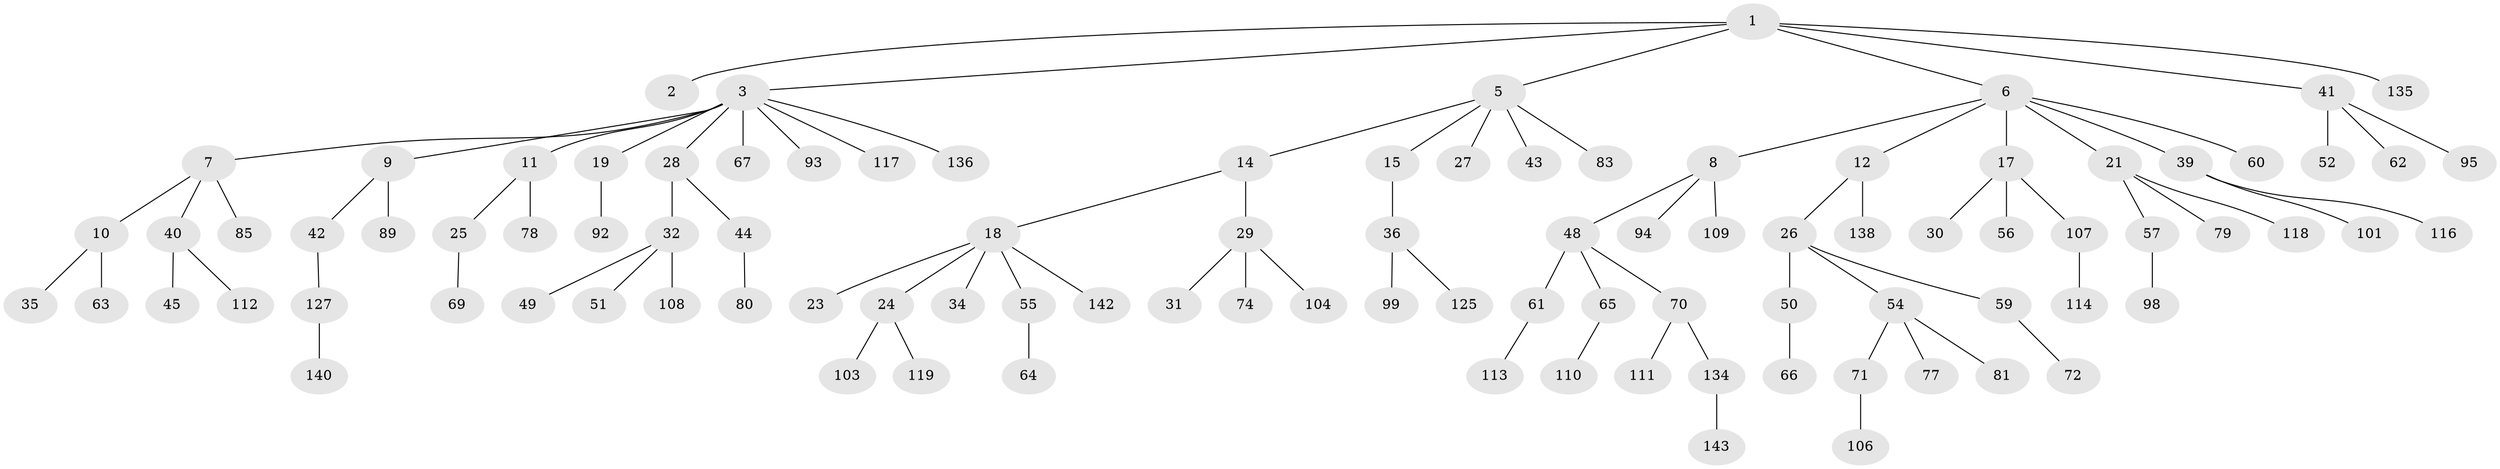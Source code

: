 // Generated by graph-tools (version 1.1) at 2025/52/02/27/25 19:52:10]
// undirected, 99 vertices, 98 edges
graph export_dot {
graph [start="1"]
  node [color=gray90,style=filled];
  1 [super="+90"];
  2 [super="+88"];
  3 [super="+4"];
  5 [super="+38"];
  6 [super="+13"];
  7 [super="+22"];
  8 [super="+46"];
  9 [super="+84"];
  10 [super="+20"];
  11 [super="+16"];
  12;
  14 [super="+147"];
  15;
  17 [super="+37"];
  18 [super="+139"];
  19 [super="+82"];
  21 [super="+76"];
  23;
  24 [super="+141"];
  25 [super="+130"];
  26 [super="+33"];
  27 [super="+105"];
  28;
  29 [super="+128"];
  30;
  31;
  32 [super="+126"];
  34 [super="+87"];
  35;
  36 [super="+47"];
  39;
  40 [super="+131"];
  41;
  42;
  43;
  44 [super="+53"];
  45;
  48 [super="+73"];
  49;
  50 [super="+123"];
  51;
  52 [super="+97"];
  54 [super="+120"];
  55 [super="+68"];
  56 [super="+58"];
  57 [super="+146"];
  59;
  60 [super="+121"];
  61;
  62;
  63;
  64 [super="+75"];
  65;
  66;
  67 [super="+86"];
  69;
  70 [super="+100"];
  71;
  72 [super="+102"];
  74 [super="+144"];
  77 [super="+91"];
  78 [super="+132"];
  79;
  80;
  81;
  83 [super="+96"];
  85 [super="+115"];
  89;
  92;
  93;
  94;
  95;
  98 [super="+122"];
  99;
  101;
  103;
  104 [super="+145"];
  106;
  107;
  108;
  109 [super="+133"];
  110;
  111 [super="+129"];
  112;
  113;
  114;
  116;
  117 [super="+124"];
  118;
  119;
  125;
  127 [super="+137"];
  134;
  135;
  136;
  138;
  140;
  142;
  143;
  1 -- 2;
  1 -- 3;
  1 -- 5;
  1 -- 6;
  1 -- 41;
  1 -- 135;
  3 -- 7;
  3 -- 11;
  3 -- 19;
  3 -- 28;
  3 -- 93;
  3 -- 117;
  3 -- 136;
  3 -- 9;
  3 -- 67;
  5 -- 14;
  5 -- 15;
  5 -- 27;
  5 -- 43;
  5 -- 83;
  6 -- 8;
  6 -- 12;
  6 -- 17;
  6 -- 21;
  6 -- 60;
  6 -- 39;
  7 -- 10;
  7 -- 40;
  7 -- 85;
  8 -- 48;
  8 -- 109;
  8 -- 94;
  9 -- 42;
  9 -- 89;
  10 -- 35;
  10 -- 63;
  11 -- 25;
  11 -- 78;
  12 -- 26;
  12 -- 138;
  14 -- 18;
  14 -- 29;
  15 -- 36;
  17 -- 30;
  17 -- 56;
  17 -- 107;
  18 -- 23;
  18 -- 24;
  18 -- 34;
  18 -- 55;
  18 -- 142;
  19 -- 92;
  21 -- 57;
  21 -- 79;
  21 -- 118;
  24 -- 103;
  24 -- 119;
  25 -- 69;
  26 -- 54;
  26 -- 59;
  26 -- 50;
  28 -- 32;
  28 -- 44;
  29 -- 31;
  29 -- 74;
  29 -- 104;
  32 -- 49;
  32 -- 51;
  32 -- 108;
  36 -- 99;
  36 -- 125;
  39 -- 101;
  39 -- 116;
  40 -- 45;
  40 -- 112;
  41 -- 52;
  41 -- 62;
  41 -- 95;
  42 -- 127;
  44 -- 80;
  48 -- 61;
  48 -- 65;
  48 -- 70;
  50 -- 66;
  54 -- 71;
  54 -- 77;
  54 -- 81;
  55 -- 64;
  57 -- 98;
  59 -- 72;
  61 -- 113;
  65 -- 110;
  70 -- 134;
  70 -- 111;
  71 -- 106;
  107 -- 114;
  127 -- 140;
  134 -- 143;
}
